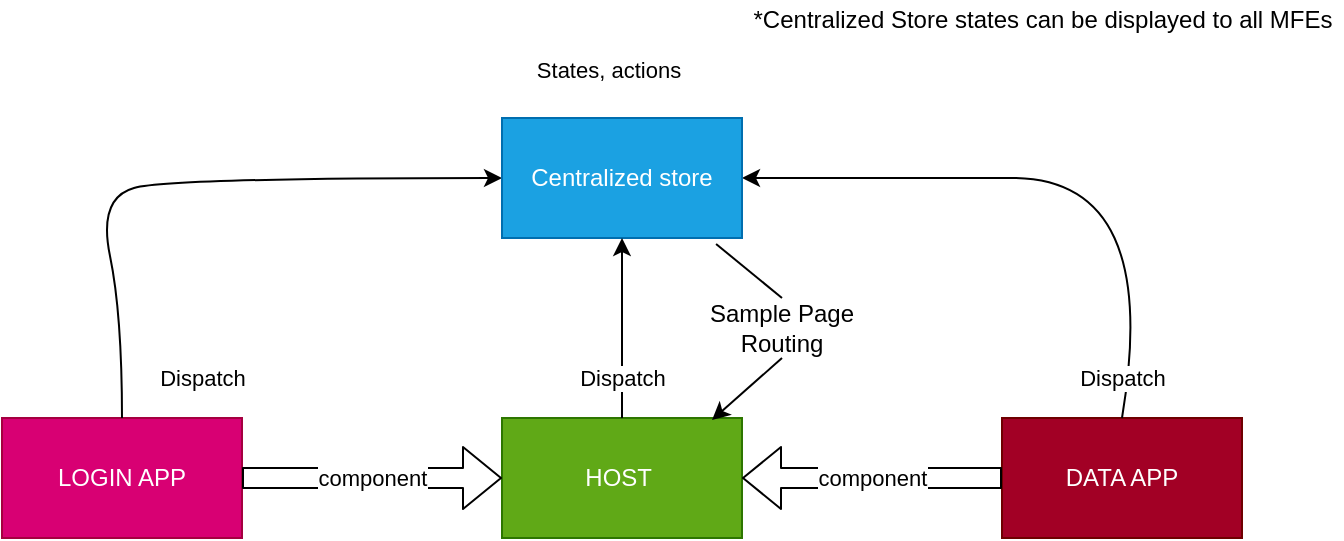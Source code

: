 <mxfile>
    <diagram id="2CZfZKmTqbLOAO0_oAMK" name="Page-1">
        <mxGraphModel dx="855" dy="454" grid="0" gridSize="10" guides="1" tooltips="1" connect="1" arrows="1" fold="1" page="1" pageScale="1" pageWidth="850" pageHeight="1100" math="0" shadow="0">
            <root>
                <mxCell id="0"/>
                <mxCell id="1" parent="0"/>
                <mxCell id="2" value="LOGIN APP" style="rounded=0;whiteSpace=wrap;html=1;fillColor=#d80073;fontColor=#ffffff;strokeColor=#A50040;" parent="1" vertex="1">
                    <mxGeometry x="125" y="249" width="120" height="60" as="geometry"/>
                </mxCell>
                <mxCell id="3" value="HOST&amp;nbsp;" style="rounded=0;whiteSpace=wrap;html=1;fillColor=#60a917;fontColor=#ffffff;strokeColor=#2D7600;" parent="1" vertex="1">
                    <mxGeometry x="375" y="249" width="120" height="60" as="geometry"/>
                </mxCell>
                <mxCell id="4" value="DATA APP" style="rounded=0;whiteSpace=wrap;html=1;fillColor=#a20025;fontColor=#ffffff;strokeColor=#6F0000;" parent="1" vertex="1">
                    <mxGeometry x="625" y="249" width="120" height="60" as="geometry"/>
                </mxCell>
                <mxCell id="5" value="" style="curved=1;endArrow=classic;html=1;exitX=0.5;exitY=0;exitDx=0;exitDy=0;" parent="1" source="2" edge="1">
                    <mxGeometry width="50" height="50" relative="1" as="geometry">
                        <mxPoint x="325" y="179" as="sourcePoint"/>
                        <mxPoint x="375" y="129" as="targetPoint"/>
                        <Array as="points">
                            <mxPoint x="185" y="197"/>
                            <mxPoint x="173" y="139"/>
                            <mxPoint x="209" y="129"/>
                        </Array>
                    </mxGeometry>
                </mxCell>
                <mxCell id="12" value="States, actions" style="edgeLabel;html=1;align=center;verticalAlign=middle;resizable=0;points=[];" parent="5" vertex="1" connectable="0">
                    <mxGeometry x="-0.414" y="-7" relative="1" as="geometry">
                        <mxPoint x="244" y="-82" as="offset"/>
                    </mxGeometry>
                </mxCell>
                <mxCell id="6" value="" style="curved=1;endArrow=classic;html=1;exitX=0.5;exitY=0;exitDx=0;exitDy=0;" parent="1" source="4" edge="1">
                    <mxGeometry width="50" height="50" relative="1" as="geometry">
                        <mxPoint x="525" y="329" as="sourcePoint"/>
                        <mxPoint x="495" y="129" as="targetPoint"/>
                        <Array as="points">
                            <mxPoint x="705" y="129"/>
                            <mxPoint x="555" y="129"/>
                        </Array>
                    </mxGeometry>
                </mxCell>
                <mxCell id="7" value="Centralized store" style="rounded=0;whiteSpace=wrap;html=1;fillColor=#1ba1e2;fontColor=#ffffff;strokeColor=#006EAF;" parent="1" vertex="1">
                    <mxGeometry x="375" y="99" width="120" height="60" as="geometry"/>
                </mxCell>
                <mxCell id="8" value="" style="endArrow=classic;html=1;entryX=0.5;entryY=1;entryDx=0;entryDy=0;exitX=0.5;exitY=0;exitDx=0;exitDy=0;" parent="1" source="3" target="7" edge="1">
                    <mxGeometry width="50" height="50" relative="1" as="geometry">
                        <mxPoint x="525" y="329" as="sourcePoint"/>
                        <mxPoint x="575" y="279" as="targetPoint"/>
                    </mxGeometry>
                </mxCell>
                <mxCell id="9" value="component" style="shape=flexArrow;endArrow=classic;html=1;entryX=0;entryY=0.5;entryDx=0;entryDy=0;" parent="1" source="2" target="3" edge="1">
                    <mxGeometry width="50" height="50" relative="1" as="geometry">
                        <mxPoint x="475" y="329" as="sourcePoint"/>
                        <mxPoint x="325" y="279" as="targetPoint"/>
                    </mxGeometry>
                </mxCell>
                <mxCell id="11" value="component" style="shape=flexArrow;endArrow=classic;html=1;entryX=1;entryY=0.5;entryDx=0;entryDy=0;exitX=0;exitY=0.5;exitDx=0;exitDy=0;" parent="1" source="4" target="3" edge="1">
                    <mxGeometry width="50" height="50" relative="1" as="geometry">
                        <mxPoint x="345" y="349" as="sourcePoint"/>
                        <mxPoint x="385" y="349" as="targetPoint"/>
                    </mxGeometry>
                </mxCell>
                <mxCell id="16" value="Dispatch" style="edgeLabel;html=1;align=center;verticalAlign=middle;resizable=0;points=[];" parent="1" vertex="1" connectable="0">
                    <mxGeometry x="435.002" y="228.995" as="geometry"/>
                </mxCell>
                <mxCell id="17" value="Dispatch" style="edgeLabel;html=1;align=center;verticalAlign=middle;resizable=0;points=[];" parent="1" vertex="1" connectable="0">
                    <mxGeometry x="685.002" y="228.995" as="geometry"/>
                </mxCell>
                <mxCell id="18" value="Dispatch" style="edgeLabel;html=1;align=center;verticalAlign=middle;resizable=0;points=[];" parent="1" vertex="1" connectable="0">
                    <mxGeometry x="225.002" y="228.995" as="geometry"/>
                </mxCell>
                <mxCell id="19" value="*Centralized Store states can be displayed to all MFEs" style="text;html=1;align=center;verticalAlign=middle;resizable=0;points=[];autosize=1;strokeColor=none;fillColor=none;" parent="1" vertex="1">
                    <mxGeometry x="495" y="40" width="300" height="20" as="geometry"/>
                </mxCell>
                <mxCell id="20" value="" style="endArrow=classic;html=1;entryX=0.875;entryY=0.017;entryDx=0;entryDy=0;entryPerimeter=0;exitX=0.5;exitY=1;exitDx=0;exitDy=0;startArrow=none;" parent="1" source="21" target="3" edge="1">
                    <mxGeometry width="50" height="50" relative="1" as="geometry">
                        <mxPoint x="535" y="199" as="sourcePoint"/>
                        <mxPoint x="585" y="149" as="targetPoint"/>
                    </mxGeometry>
                </mxCell>
                <mxCell id="21" value="Sample Page Routing" style="text;html=1;strokeColor=none;fillColor=none;align=center;verticalAlign=middle;whiteSpace=wrap;rounded=0;" parent="1" vertex="1">
                    <mxGeometry x="470" y="189" width="90" height="30" as="geometry"/>
                </mxCell>
                <mxCell id="22" value="" style="endArrow=none;html=1;entryX=0.5;entryY=0;entryDx=0;entryDy=0;exitX=0.892;exitY=1.05;exitDx=0;exitDy=0;exitPerimeter=0;" parent="1" source="7" target="21" edge="1">
                    <mxGeometry width="50" height="50" relative="1" as="geometry">
                        <mxPoint x="482.04" y="162" as="sourcePoint"/>
                        <mxPoint x="480" y="250.02" as="targetPoint"/>
                    </mxGeometry>
                </mxCell>
            </root>
        </mxGraphModel>
    </diagram>
</mxfile>